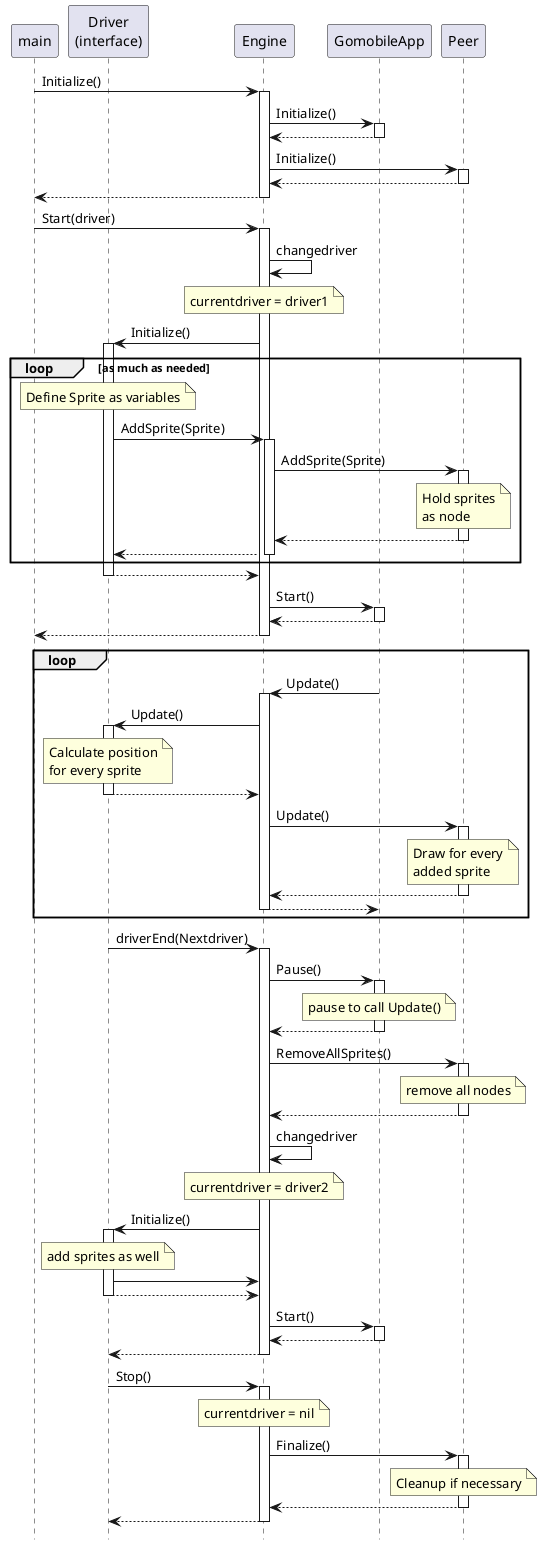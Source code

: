 
@startuml
hide footbox

participant main
participant "Driver\n(interface)" as driver
participant Engine as engine
participant GomobileApp as gomo
participant Peer as peer

main -> engine         : Initialize()
activate engine

engine -> gomo         : Initialize()
activate gomo
engine <-- gomo
deactivate gomo

engine -> peer         : Initialize()
activate peer
engine <-- peer
deactivate peer

main <-- engine
deactivate engine

main -> engine         : Start(driver)
activate engine
engine -> engine       : changedriver
note over engine       : currentdriver = driver1
driver <- engine       : Initialize()
activate driver
loop as much as needed
note over driver       : Define Sprite as variables
driver -> engine       : AddSprite(Sprite)
activate engine
engine -> peer         : AddSprite(Sprite)
activate peer
note over peer         : Hold sprites\nas node
engine <-- peer
deactivate peer
driver <-- engine
deactivate engine
end
driver --> engine
deactivate driver
engine -> gomo         : Start()
activate gomo
engine <-- gomo
deactivate gomo
main <-- engine
deactivate engine

loop
engine <- gomo         : Update()
activate engine
driver <- engine       : Update() 
activate driver
note over driver       : Calculate position\nfor every sprite
driver --> engine
deactivate driver
engine -> peer         : Update()
note over peer         : Draw for every\nadded sprite
activate peer
engine <-- peer
deactivate peer
engine --> gomo
deactivate engine
end

driver -> engine       : driverEnd(Nextdriver)
activate engine
engine -> gomo         : Pause()
activate gomo 
note over gomo         : pause to call Update()
engine <-- gomo 
deactivate gomo

engine -> peer         : RemoveAllSprites()
activate peer
note over peer         : remove all nodes
engine <-- peer
deactivate peer

engine -> engine       : changedriver
note over engine       : currentdriver = driver2

driver <- engine       : Initialize()
activate driver
note over driver       : add sprites as well
driver -> engine
driver --> engine
deactivate driver
engine -> gomo         : Start()
activate gomo
engine <-- gomo
deactivate gomo
driver <-- engine
deactivate engine

driver -> engine       : Stop()
activate engine
note over engine       : currentdriver = nil
engine -> peer         : Finalize()
activate peer
note over peer         : Cleanup if necessary
engine <-- peer
deactivate peer
driver <-- engine
deactivate engine

@enduml
